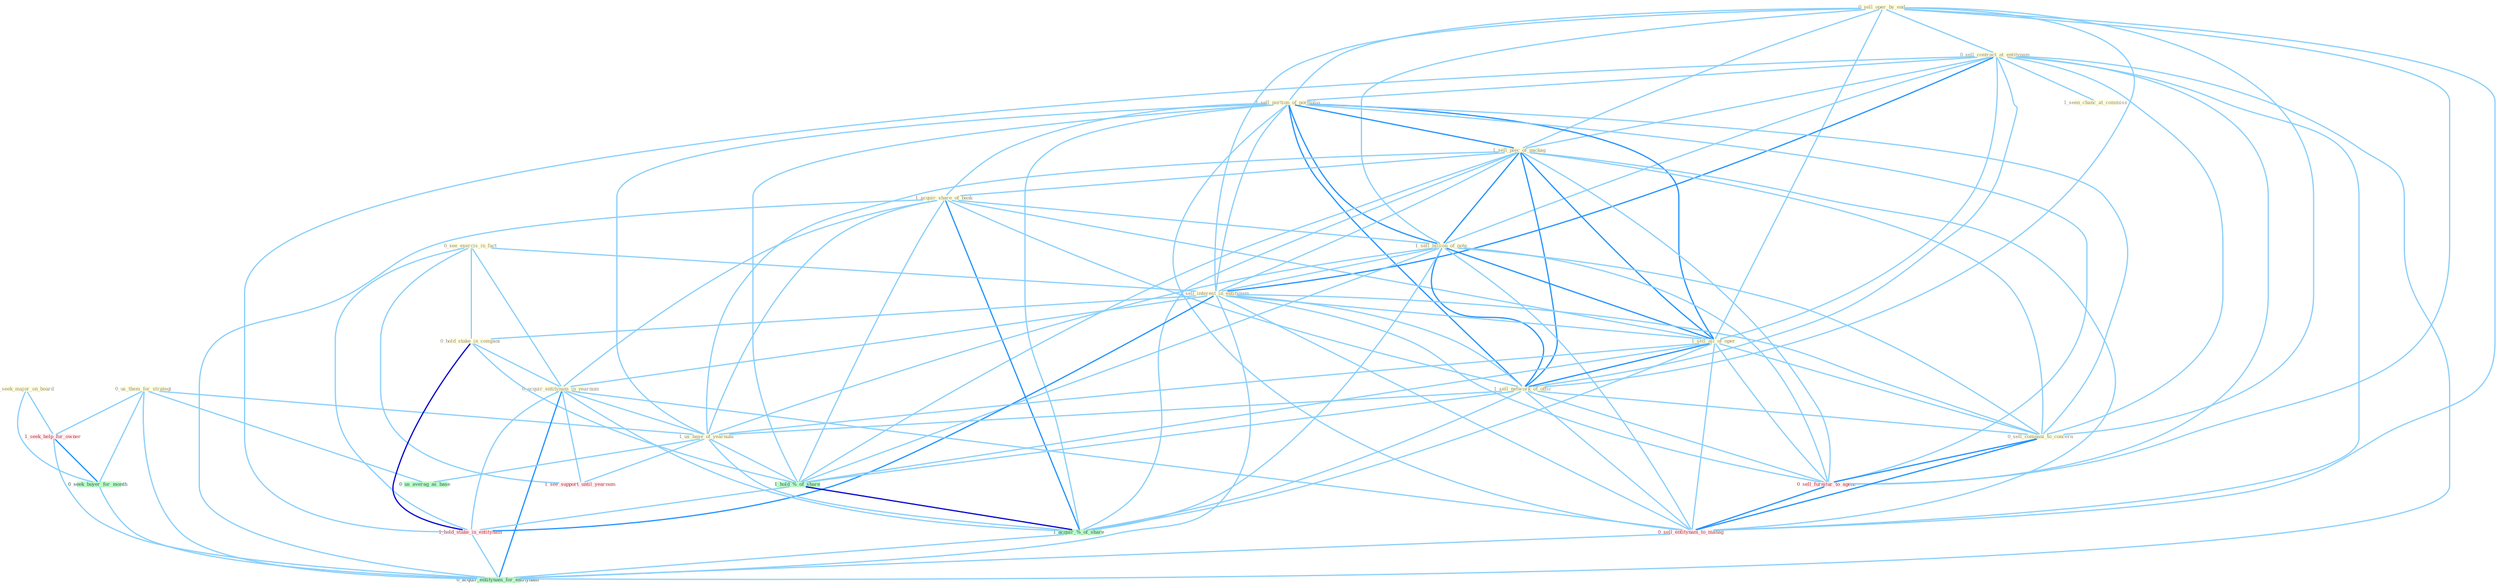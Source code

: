 Graph G{ 
    node
    [shape=polygon,style=filled,width=.5,height=.06,color="#BDFCC9",fixedsize=true,fontsize=4,
    fontcolor="#2f4f4f"];
    {node
    [color="#ffffe0", fontcolor="#8b7d6b"] "0_sell_oper_by_end " "0_sell_contract_at_entitynam " "0_us_them_for_strategi " "1_sell_portion_of_portfolio " "1_sell_piec_of_packag " "1_acquir_share_of_bank " "1_sell_billion_of_note " "0_see_exercis_in_fact " "1_sell_interest_in_entitynam " "1_seen_chanc_at_commiss " "1_sell_all_of_oper " "0_hold_stake_in_compani " "0_seek_major_on_board " "1_sell_network_of_offic " "0_sell_compani_to_concern " "0_acquir_entitynam_in_yearnum " "1_us_base_of_yearnum "}
{node [color="#fff0f5", fontcolor="#b22222"] "1_hold_stake_in_entitynam " "1_seek_help_for_owner " "1_see_support_until_yearnum " "0_sell_furnitur_to_agenc " "0_sell_entitynam_to_manag "}
edge [color="#B0E2FF"];

	"0_sell_oper_by_end " -- "0_sell_contract_at_entitynam " [w="1", color="#87cefa" ];
	"0_sell_oper_by_end " -- "1_sell_portion_of_portfolio " [w="1", color="#87cefa" ];
	"0_sell_oper_by_end " -- "1_sell_piec_of_packag " [w="1", color="#87cefa" ];
	"0_sell_oper_by_end " -- "1_sell_billion_of_note " [w="1", color="#87cefa" ];
	"0_sell_oper_by_end " -- "1_sell_interest_in_entitynam " [w="1", color="#87cefa" ];
	"0_sell_oper_by_end " -- "1_sell_all_of_oper " [w="1", color="#87cefa" ];
	"0_sell_oper_by_end " -- "1_sell_network_of_offic " [w="1", color="#87cefa" ];
	"0_sell_oper_by_end " -- "0_sell_compani_to_concern " [w="1", color="#87cefa" ];
	"0_sell_oper_by_end " -- "0_sell_furnitur_to_agenc " [w="1", color="#87cefa" ];
	"0_sell_oper_by_end " -- "0_sell_entitynam_to_manag " [w="1", color="#87cefa" ];
	"0_sell_contract_at_entitynam " -- "1_sell_portion_of_portfolio " [w="1", color="#87cefa" ];
	"0_sell_contract_at_entitynam " -- "1_sell_piec_of_packag " [w="1", color="#87cefa" ];
	"0_sell_contract_at_entitynam " -- "1_sell_billion_of_note " [w="1", color="#87cefa" ];
	"0_sell_contract_at_entitynam " -- "1_sell_interest_in_entitynam " [w="2", color="#1e90ff" , len=0.8];
	"0_sell_contract_at_entitynam " -- "1_seen_chanc_at_commiss " [w="1", color="#87cefa" ];
	"0_sell_contract_at_entitynam " -- "1_sell_all_of_oper " [w="1", color="#87cefa" ];
	"0_sell_contract_at_entitynam " -- "1_sell_network_of_offic " [w="1", color="#87cefa" ];
	"0_sell_contract_at_entitynam " -- "0_sell_compani_to_concern " [w="1", color="#87cefa" ];
	"0_sell_contract_at_entitynam " -- "1_hold_stake_in_entitynam " [w="1", color="#87cefa" ];
	"0_sell_contract_at_entitynam " -- "0_sell_furnitur_to_agenc " [w="1", color="#87cefa" ];
	"0_sell_contract_at_entitynam " -- "0_sell_entitynam_to_manag " [w="1", color="#87cefa" ];
	"0_sell_contract_at_entitynam " -- "0_acquir_entitynam_for_entitynam " [w="1", color="#87cefa" ];
	"0_us_them_for_strategi " -- "1_us_base_of_yearnum " [w="1", color="#87cefa" ];
	"0_us_them_for_strategi " -- "1_seek_help_for_owner " [w="1", color="#87cefa" ];
	"0_us_them_for_strategi " -- "0_seek_buyer_for_month " [w="1", color="#87cefa" ];
	"0_us_them_for_strategi " -- "0_us_averag_as_base " [w="1", color="#87cefa" ];
	"0_us_them_for_strategi " -- "0_acquir_entitynam_for_entitynam " [w="1", color="#87cefa" ];
	"1_sell_portion_of_portfolio " -- "1_sell_piec_of_packag " [w="2", color="#1e90ff" , len=0.8];
	"1_sell_portion_of_portfolio " -- "1_acquir_share_of_bank " [w="1", color="#87cefa" ];
	"1_sell_portion_of_portfolio " -- "1_sell_billion_of_note " [w="2", color="#1e90ff" , len=0.8];
	"1_sell_portion_of_portfolio " -- "1_sell_interest_in_entitynam " [w="1", color="#87cefa" ];
	"1_sell_portion_of_portfolio " -- "1_sell_all_of_oper " [w="2", color="#1e90ff" , len=0.8];
	"1_sell_portion_of_portfolio " -- "1_sell_network_of_offic " [w="2", color="#1e90ff" , len=0.8];
	"1_sell_portion_of_portfolio " -- "0_sell_compani_to_concern " [w="1", color="#87cefa" ];
	"1_sell_portion_of_portfolio " -- "1_us_base_of_yearnum " [w="1", color="#87cefa" ];
	"1_sell_portion_of_portfolio " -- "1_hold_%_of_share " [w="1", color="#87cefa" ];
	"1_sell_portion_of_portfolio " -- "1_acquir_%_of_share " [w="1", color="#87cefa" ];
	"1_sell_portion_of_portfolio " -- "0_sell_furnitur_to_agenc " [w="1", color="#87cefa" ];
	"1_sell_portion_of_portfolio " -- "0_sell_entitynam_to_manag " [w="1", color="#87cefa" ];
	"1_sell_piec_of_packag " -- "1_acquir_share_of_bank " [w="1", color="#87cefa" ];
	"1_sell_piec_of_packag " -- "1_sell_billion_of_note " [w="2", color="#1e90ff" , len=0.8];
	"1_sell_piec_of_packag " -- "1_sell_interest_in_entitynam " [w="1", color="#87cefa" ];
	"1_sell_piec_of_packag " -- "1_sell_all_of_oper " [w="2", color="#1e90ff" , len=0.8];
	"1_sell_piec_of_packag " -- "1_sell_network_of_offic " [w="2", color="#1e90ff" , len=0.8];
	"1_sell_piec_of_packag " -- "0_sell_compani_to_concern " [w="1", color="#87cefa" ];
	"1_sell_piec_of_packag " -- "1_us_base_of_yearnum " [w="1", color="#87cefa" ];
	"1_sell_piec_of_packag " -- "1_hold_%_of_share " [w="1", color="#87cefa" ];
	"1_sell_piec_of_packag " -- "1_acquir_%_of_share " [w="1", color="#87cefa" ];
	"1_sell_piec_of_packag " -- "0_sell_furnitur_to_agenc " [w="1", color="#87cefa" ];
	"1_sell_piec_of_packag " -- "0_sell_entitynam_to_manag " [w="1", color="#87cefa" ];
	"1_acquir_share_of_bank " -- "1_sell_billion_of_note " [w="1", color="#87cefa" ];
	"1_acquir_share_of_bank " -- "1_sell_all_of_oper " [w="1", color="#87cefa" ];
	"1_acquir_share_of_bank " -- "1_sell_network_of_offic " [w="1", color="#87cefa" ];
	"1_acquir_share_of_bank " -- "0_acquir_entitynam_in_yearnum " [w="1", color="#87cefa" ];
	"1_acquir_share_of_bank " -- "1_us_base_of_yearnum " [w="1", color="#87cefa" ];
	"1_acquir_share_of_bank " -- "1_hold_%_of_share " [w="1", color="#87cefa" ];
	"1_acquir_share_of_bank " -- "1_acquir_%_of_share " [w="2", color="#1e90ff" , len=0.8];
	"1_acquir_share_of_bank " -- "0_acquir_entitynam_for_entitynam " [w="1", color="#87cefa" ];
	"1_sell_billion_of_note " -- "1_sell_interest_in_entitynam " [w="1", color="#87cefa" ];
	"1_sell_billion_of_note " -- "1_sell_all_of_oper " [w="2", color="#1e90ff" , len=0.8];
	"1_sell_billion_of_note " -- "1_sell_network_of_offic " [w="2", color="#1e90ff" , len=0.8];
	"1_sell_billion_of_note " -- "0_sell_compani_to_concern " [w="1", color="#87cefa" ];
	"1_sell_billion_of_note " -- "1_us_base_of_yearnum " [w="1", color="#87cefa" ];
	"1_sell_billion_of_note " -- "1_hold_%_of_share " [w="1", color="#87cefa" ];
	"1_sell_billion_of_note " -- "1_acquir_%_of_share " [w="1", color="#87cefa" ];
	"1_sell_billion_of_note " -- "0_sell_furnitur_to_agenc " [w="1", color="#87cefa" ];
	"1_sell_billion_of_note " -- "0_sell_entitynam_to_manag " [w="1", color="#87cefa" ];
	"0_see_exercis_in_fact " -- "1_sell_interest_in_entitynam " [w="1", color="#87cefa" ];
	"0_see_exercis_in_fact " -- "0_hold_stake_in_compani " [w="1", color="#87cefa" ];
	"0_see_exercis_in_fact " -- "0_acquir_entitynam_in_yearnum " [w="1", color="#87cefa" ];
	"0_see_exercis_in_fact " -- "1_hold_stake_in_entitynam " [w="1", color="#87cefa" ];
	"0_see_exercis_in_fact " -- "1_see_support_until_yearnum " [w="1", color="#87cefa" ];
	"1_sell_interest_in_entitynam " -- "1_sell_all_of_oper " [w="1", color="#87cefa" ];
	"1_sell_interest_in_entitynam " -- "0_hold_stake_in_compani " [w="1", color="#87cefa" ];
	"1_sell_interest_in_entitynam " -- "1_sell_network_of_offic " [w="1", color="#87cefa" ];
	"1_sell_interest_in_entitynam " -- "0_sell_compani_to_concern " [w="1", color="#87cefa" ];
	"1_sell_interest_in_entitynam " -- "0_acquir_entitynam_in_yearnum " [w="1", color="#87cefa" ];
	"1_sell_interest_in_entitynam " -- "1_hold_stake_in_entitynam " [w="2", color="#1e90ff" , len=0.8];
	"1_sell_interest_in_entitynam " -- "0_sell_furnitur_to_agenc " [w="1", color="#87cefa" ];
	"1_sell_interest_in_entitynam " -- "0_sell_entitynam_to_manag " [w="1", color="#87cefa" ];
	"1_sell_interest_in_entitynam " -- "0_acquir_entitynam_for_entitynam " [w="1", color="#87cefa" ];
	"1_sell_all_of_oper " -- "1_sell_network_of_offic " [w="2", color="#1e90ff" , len=0.8];
	"1_sell_all_of_oper " -- "0_sell_compani_to_concern " [w="1", color="#87cefa" ];
	"1_sell_all_of_oper " -- "1_us_base_of_yearnum " [w="1", color="#87cefa" ];
	"1_sell_all_of_oper " -- "1_hold_%_of_share " [w="1", color="#87cefa" ];
	"1_sell_all_of_oper " -- "1_acquir_%_of_share " [w="1", color="#87cefa" ];
	"1_sell_all_of_oper " -- "0_sell_furnitur_to_agenc " [w="1", color="#87cefa" ];
	"1_sell_all_of_oper " -- "0_sell_entitynam_to_manag " [w="1", color="#87cefa" ];
	"0_hold_stake_in_compani " -- "0_acquir_entitynam_in_yearnum " [w="1", color="#87cefa" ];
	"0_hold_stake_in_compani " -- "1_hold_%_of_share " [w="1", color="#87cefa" ];
	"0_hold_stake_in_compani " -- "1_hold_stake_in_entitynam " [w="3", color="#0000cd" , len=0.6];
	"0_seek_major_on_board " -- "1_seek_help_for_owner " [w="1", color="#87cefa" ];
	"0_seek_major_on_board " -- "0_seek_buyer_for_month " [w="1", color="#87cefa" ];
	"1_sell_network_of_offic " -- "0_sell_compani_to_concern " [w="1", color="#87cefa" ];
	"1_sell_network_of_offic " -- "1_us_base_of_yearnum " [w="1", color="#87cefa" ];
	"1_sell_network_of_offic " -- "1_hold_%_of_share " [w="1", color="#87cefa" ];
	"1_sell_network_of_offic " -- "1_acquir_%_of_share " [w="1", color="#87cefa" ];
	"1_sell_network_of_offic " -- "0_sell_furnitur_to_agenc " [w="1", color="#87cefa" ];
	"1_sell_network_of_offic " -- "0_sell_entitynam_to_manag " [w="1", color="#87cefa" ];
	"0_sell_compani_to_concern " -- "0_sell_furnitur_to_agenc " [w="2", color="#1e90ff" , len=0.8];
	"0_sell_compani_to_concern " -- "0_sell_entitynam_to_manag " [w="2", color="#1e90ff" , len=0.8];
	"0_acquir_entitynam_in_yearnum " -- "1_us_base_of_yearnum " [w="1", color="#87cefa" ];
	"0_acquir_entitynam_in_yearnum " -- "1_hold_stake_in_entitynam " [w="1", color="#87cefa" ];
	"0_acquir_entitynam_in_yearnum " -- "1_acquir_%_of_share " [w="1", color="#87cefa" ];
	"0_acquir_entitynam_in_yearnum " -- "1_see_support_until_yearnum " [w="1", color="#87cefa" ];
	"0_acquir_entitynam_in_yearnum " -- "0_sell_entitynam_to_manag " [w="1", color="#87cefa" ];
	"0_acquir_entitynam_in_yearnum " -- "0_acquir_entitynam_for_entitynam " [w="2", color="#1e90ff" , len=0.8];
	"1_us_base_of_yearnum " -- "1_hold_%_of_share " [w="1", color="#87cefa" ];
	"1_us_base_of_yearnum " -- "1_acquir_%_of_share " [w="1", color="#87cefa" ];
	"1_us_base_of_yearnum " -- "1_see_support_until_yearnum " [w="1", color="#87cefa" ];
	"1_us_base_of_yearnum " -- "0_us_averag_as_base " [w="1", color="#87cefa" ];
	"1_hold_%_of_share " -- "1_hold_stake_in_entitynam " [w="1", color="#87cefa" ];
	"1_hold_%_of_share " -- "1_acquir_%_of_share " [w="3", color="#0000cd" , len=0.6];
	"1_hold_stake_in_entitynam " -- "0_acquir_entitynam_for_entitynam " [w="1", color="#87cefa" ];
	"1_seek_help_for_owner " -- "0_seek_buyer_for_month " [w="2", color="#1e90ff" , len=0.8];
	"1_seek_help_for_owner " -- "0_acquir_entitynam_for_entitynam " [w="1", color="#87cefa" ];
	"0_seek_buyer_for_month " -- "0_acquir_entitynam_for_entitynam " [w="1", color="#87cefa" ];
	"1_acquir_%_of_share " -- "0_acquir_entitynam_for_entitynam " [w="1", color="#87cefa" ];
	"0_sell_furnitur_to_agenc " -- "0_sell_entitynam_to_manag " [w="2", color="#1e90ff" , len=0.8];
	"0_sell_entitynam_to_manag " -- "0_acquir_entitynam_for_entitynam " [w="1", color="#87cefa" ];
}